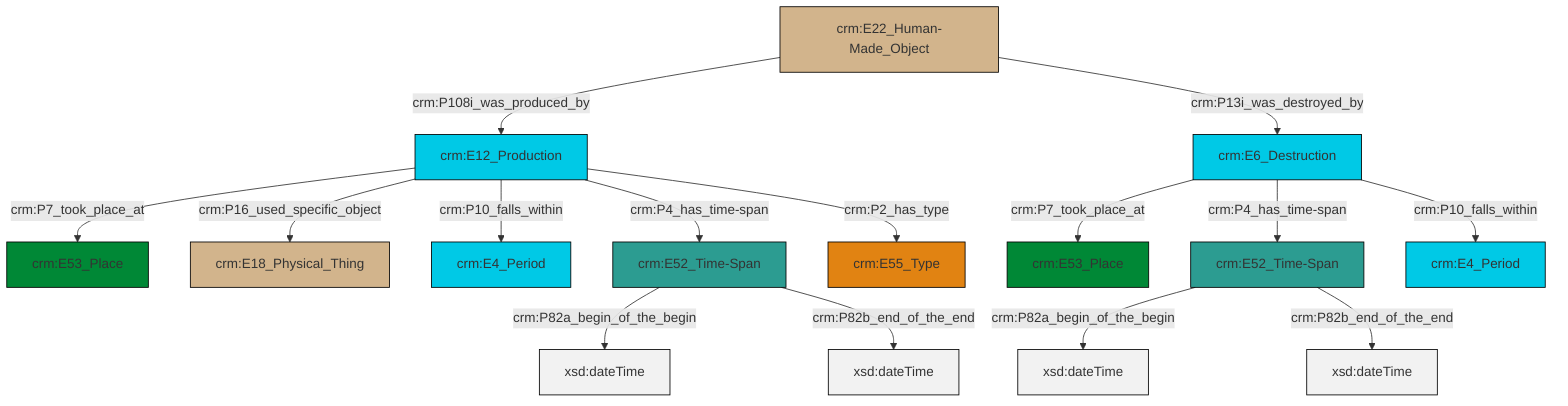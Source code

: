 graph TD
classDef Literal fill:#f2f2f2,stroke:#000000;
classDef CRM_Entity fill:#FFFFFF,stroke:#000000;
classDef Temporal_Entity fill:#00C9E6, stroke:#000000;
classDef Type fill:#E18312, stroke:#000000;
classDef Time-Span fill:#2C9C91, stroke:#000000;
classDef Appellation fill:#FFEB7F, stroke:#000000;
classDef Place fill:#008836, stroke:#000000;
classDef Persistent_Item fill:#B266B2, stroke:#000000;
classDef Conceptual_Object fill:#FFD700, stroke:#000000;
classDef Physical_Thing fill:#D2B48C, stroke:#000000;
classDef Actor fill:#f58aad, stroke:#000000;
classDef PC_Classes fill:#4ce600, stroke:#000000;
classDef Multi fill:#cccccc,stroke:#000000;

0["crm:E6_Destruction"]:::Temporal_Entity -->|crm:P7_took_place_at| 2["crm:E53_Place"]:::Place
3["crm:E52_Time-Span"]:::Time-Span -->|crm:P82a_begin_of_the_begin| 4[xsd:dateTime]:::Literal
5["crm:E12_Production"]:::Temporal_Entity -->|crm:P7_took_place_at| 8["crm:E53_Place"]:::Place
5["crm:E12_Production"]:::Temporal_Entity -->|crm:P16_used_specific_object| 11["crm:E18_Physical_Thing"]:::Physical_Thing
9["crm:E22_Human-Made_Object"]:::Physical_Thing -->|crm:P108i_was_produced_by| 5["crm:E12_Production"]:::Temporal_Entity
15["crm:E52_Time-Span"]:::Time-Span -->|crm:P82a_begin_of_the_begin| 16[xsd:dateTime]:::Literal
5["crm:E12_Production"]:::Temporal_Entity -->|crm:P10_falls_within| 13["crm:E4_Period"]:::Temporal_Entity
9["crm:E22_Human-Made_Object"]:::Physical_Thing -->|crm:P13i_was_destroyed_by| 0["crm:E6_Destruction"]:::Temporal_Entity
3["crm:E52_Time-Span"]:::Time-Span -->|crm:P82b_end_of_the_end| 18[xsd:dateTime]:::Literal
5["crm:E12_Production"]:::Temporal_Entity -->|crm:P4_has_time-span| 15["crm:E52_Time-Span"]:::Time-Span
0["crm:E6_Destruction"]:::Temporal_Entity -->|crm:P4_has_time-span| 3["crm:E52_Time-Span"]:::Time-Span
15["crm:E52_Time-Span"]:::Time-Span -->|crm:P82b_end_of_the_end| 22[xsd:dateTime]:::Literal
0["crm:E6_Destruction"]:::Temporal_Entity -->|crm:P10_falls_within| 19["crm:E4_Period"]:::Temporal_Entity
5["crm:E12_Production"]:::Temporal_Entity -->|crm:P2_has_type| 23["crm:E55_Type"]:::Type